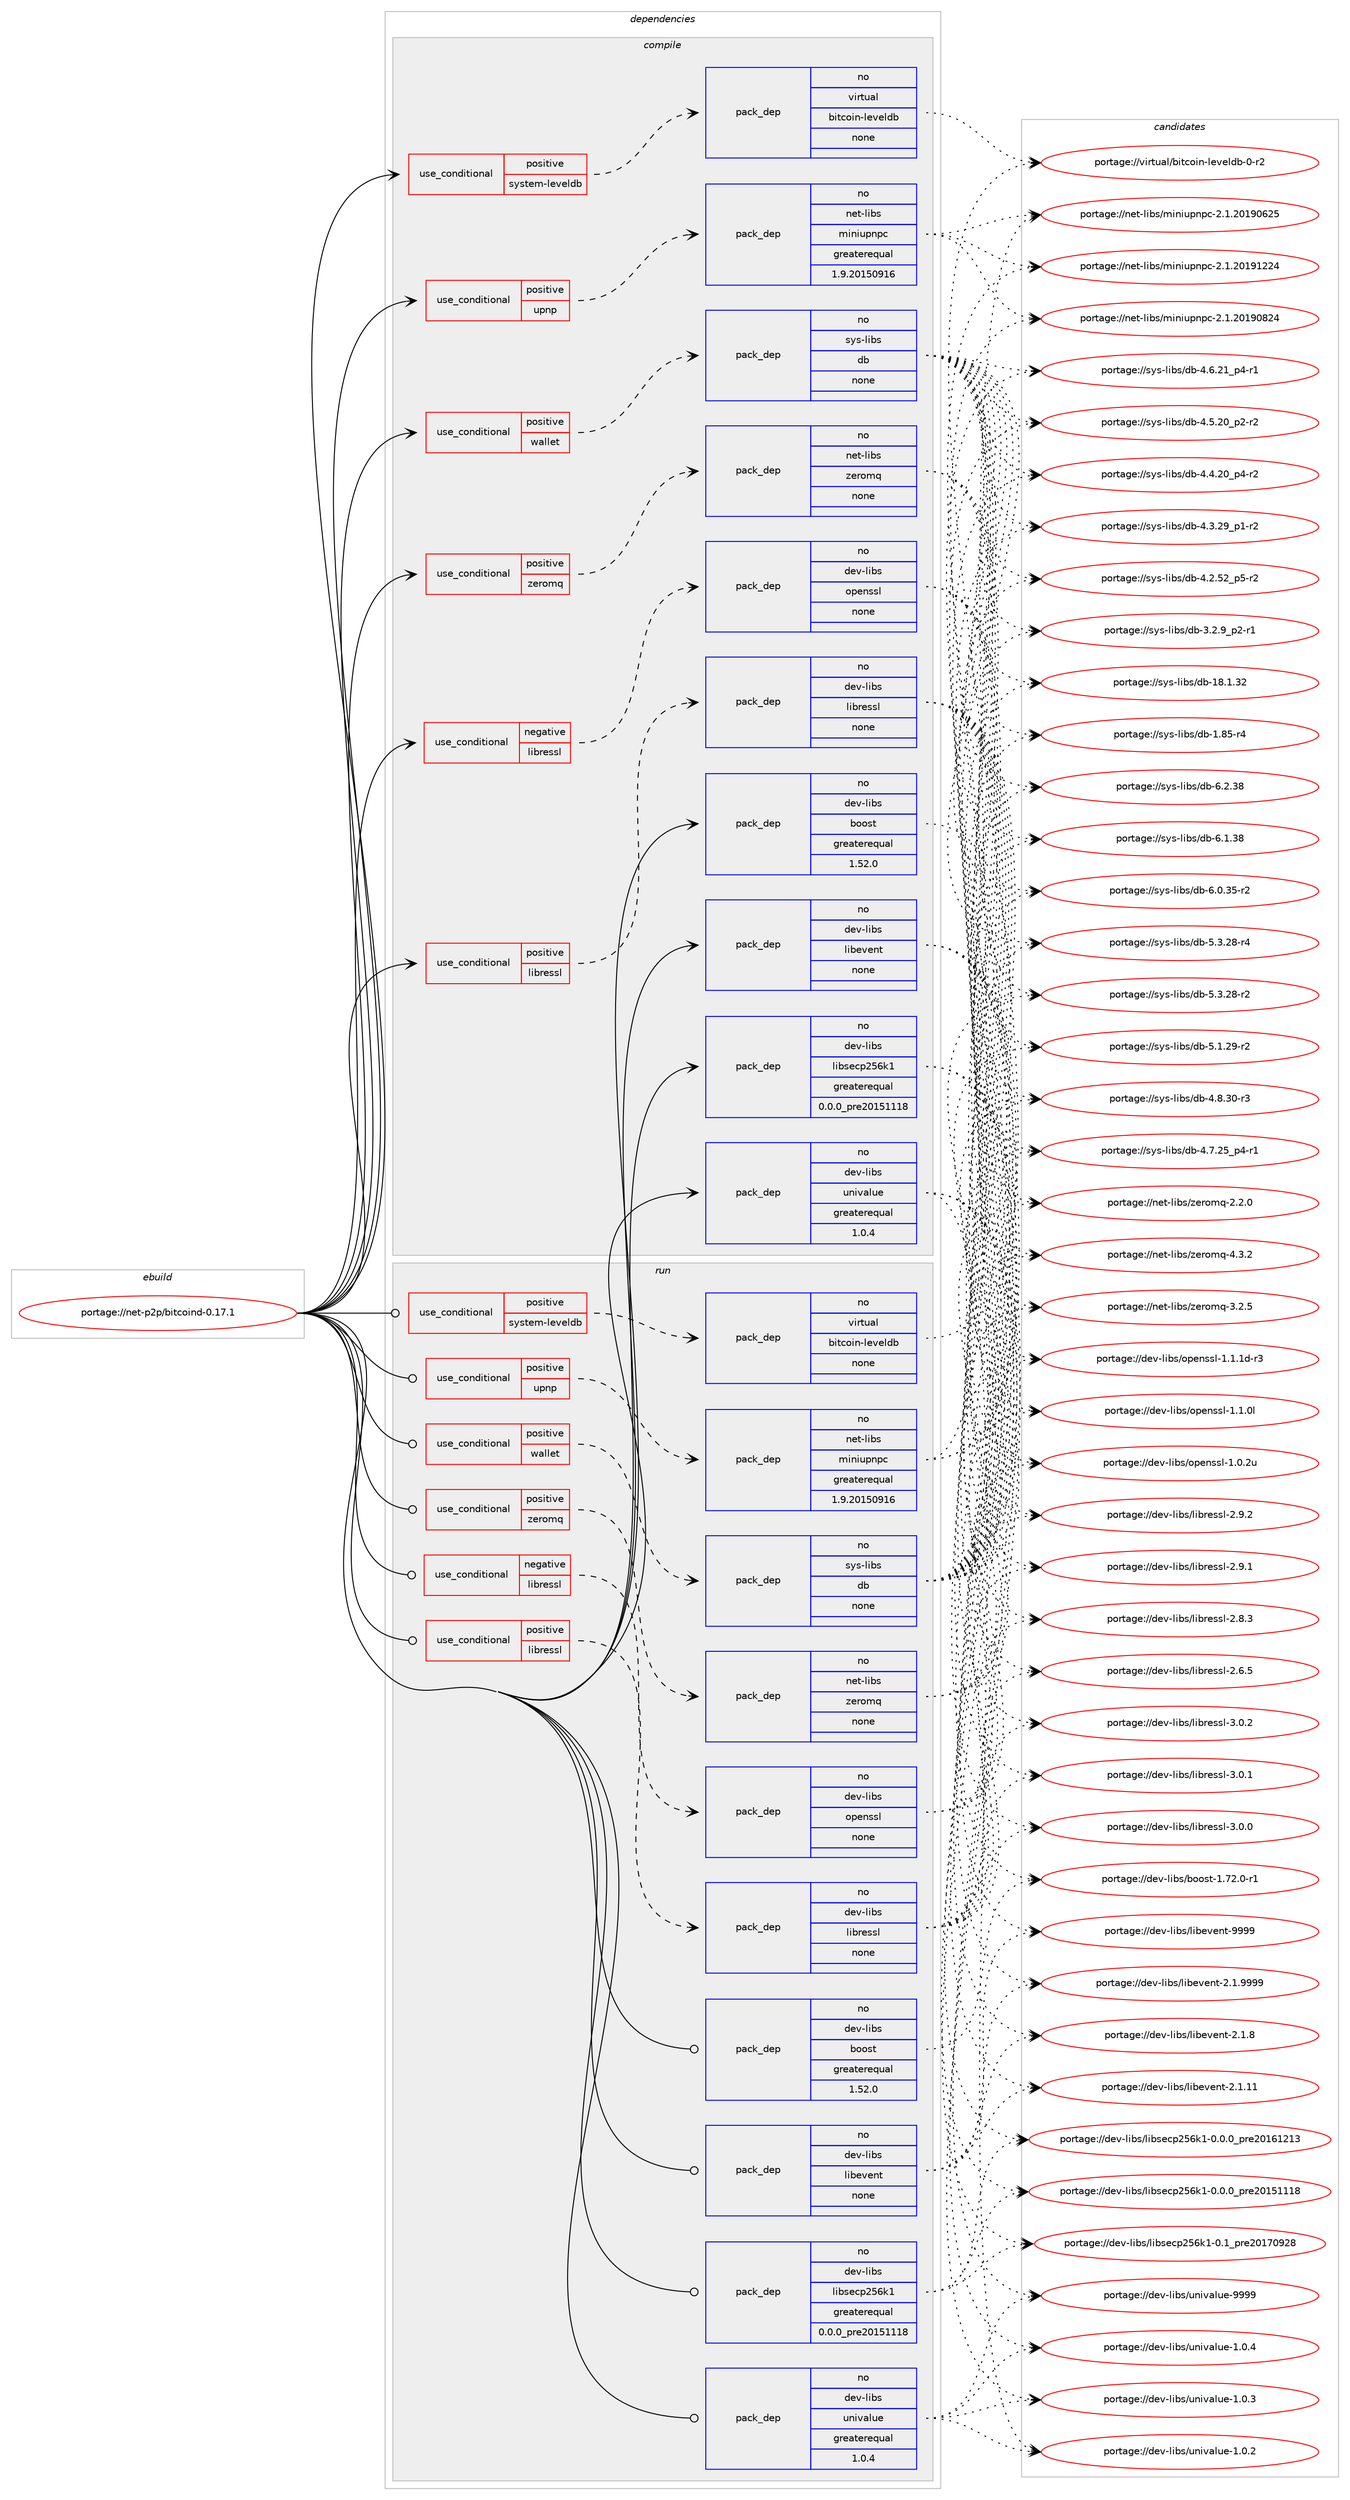 digraph prolog {

# *************
# Graph options
# *************

newrank=true;
concentrate=true;
compound=true;
graph [rankdir=LR,fontname=Helvetica,fontsize=10,ranksep=1.5];#, ranksep=2.5, nodesep=0.2];
edge  [arrowhead=vee];
node  [fontname=Helvetica,fontsize=10];

# **********
# The ebuild
# **********

subgraph cluster_leftcol {
color=gray;
rank=same;
label=<<i>ebuild</i>>;
id [label="portage://net-p2p/bitcoind-0.17.1", color=red, width=4, href="../net-p2p/bitcoind-0.17.1.svg"];
}

# ****************
# The dependencies
# ****************

subgraph cluster_midcol {
color=gray;
label=<<i>dependencies</i>>;
subgraph cluster_compile {
fillcolor="#eeeeee";
style=filled;
label=<<i>compile</i>>;
subgraph cond23990 {
dependency117550 [label=<<TABLE BORDER="0" CELLBORDER="1" CELLSPACING="0" CELLPADDING="4"><TR><TD ROWSPAN="3" CELLPADDING="10">use_conditional</TD></TR><TR><TD>negative</TD></TR><TR><TD>libressl</TD></TR></TABLE>>, shape=none, color=red];
subgraph pack91617 {
dependency117551 [label=<<TABLE BORDER="0" CELLBORDER="1" CELLSPACING="0" CELLPADDING="4" WIDTH="220"><TR><TD ROWSPAN="6" CELLPADDING="30">pack_dep</TD></TR><TR><TD WIDTH="110">no</TD></TR><TR><TD>dev-libs</TD></TR><TR><TD>openssl</TD></TR><TR><TD>none</TD></TR><TR><TD></TD></TR></TABLE>>, shape=none, color=blue];
}
dependency117550:e -> dependency117551:w [weight=20,style="dashed",arrowhead="vee"];
}
id:e -> dependency117550:w [weight=20,style="solid",arrowhead="vee"];
subgraph cond23991 {
dependency117552 [label=<<TABLE BORDER="0" CELLBORDER="1" CELLSPACING="0" CELLPADDING="4"><TR><TD ROWSPAN="3" CELLPADDING="10">use_conditional</TD></TR><TR><TD>positive</TD></TR><TR><TD>libressl</TD></TR></TABLE>>, shape=none, color=red];
subgraph pack91618 {
dependency117553 [label=<<TABLE BORDER="0" CELLBORDER="1" CELLSPACING="0" CELLPADDING="4" WIDTH="220"><TR><TD ROWSPAN="6" CELLPADDING="30">pack_dep</TD></TR><TR><TD WIDTH="110">no</TD></TR><TR><TD>dev-libs</TD></TR><TR><TD>libressl</TD></TR><TR><TD>none</TD></TR><TR><TD></TD></TR></TABLE>>, shape=none, color=blue];
}
dependency117552:e -> dependency117553:w [weight=20,style="dashed",arrowhead="vee"];
}
id:e -> dependency117552:w [weight=20,style="solid",arrowhead="vee"];
subgraph cond23992 {
dependency117554 [label=<<TABLE BORDER="0" CELLBORDER="1" CELLSPACING="0" CELLPADDING="4"><TR><TD ROWSPAN="3" CELLPADDING="10">use_conditional</TD></TR><TR><TD>positive</TD></TR><TR><TD>system-leveldb</TD></TR></TABLE>>, shape=none, color=red];
subgraph pack91619 {
dependency117555 [label=<<TABLE BORDER="0" CELLBORDER="1" CELLSPACING="0" CELLPADDING="4" WIDTH="220"><TR><TD ROWSPAN="6" CELLPADDING="30">pack_dep</TD></TR><TR><TD WIDTH="110">no</TD></TR><TR><TD>virtual</TD></TR><TR><TD>bitcoin-leveldb</TD></TR><TR><TD>none</TD></TR><TR><TD></TD></TR></TABLE>>, shape=none, color=blue];
}
dependency117554:e -> dependency117555:w [weight=20,style="dashed",arrowhead="vee"];
}
id:e -> dependency117554:w [weight=20,style="solid",arrowhead="vee"];
subgraph cond23993 {
dependency117556 [label=<<TABLE BORDER="0" CELLBORDER="1" CELLSPACING="0" CELLPADDING="4"><TR><TD ROWSPAN="3" CELLPADDING="10">use_conditional</TD></TR><TR><TD>positive</TD></TR><TR><TD>upnp</TD></TR></TABLE>>, shape=none, color=red];
subgraph pack91620 {
dependency117557 [label=<<TABLE BORDER="0" CELLBORDER="1" CELLSPACING="0" CELLPADDING="4" WIDTH="220"><TR><TD ROWSPAN="6" CELLPADDING="30">pack_dep</TD></TR><TR><TD WIDTH="110">no</TD></TR><TR><TD>net-libs</TD></TR><TR><TD>miniupnpc</TD></TR><TR><TD>greaterequal</TD></TR><TR><TD>1.9.20150916</TD></TR></TABLE>>, shape=none, color=blue];
}
dependency117556:e -> dependency117557:w [weight=20,style="dashed",arrowhead="vee"];
}
id:e -> dependency117556:w [weight=20,style="solid",arrowhead="vee"];
subgraph cond23994 {
dependency117558 [label=<<TABLE BORDER="0" CELLBORDER="1" CELLSPACING="0" CELLPADDING="4"><TR><TD ROWSPAN="3" CELLPADDING="10">use_conditional</TD></TR><TR><TD>positive</TD></TR><TR><TD>wallet</TD></TR></TABLE>>, shape=none, color=red];
subgraph pack91621 {
dependency117559 [label=<<TABLE BORDER="0" CELLBORDER="1" CELLSPACING="0" CELLPADDING="4" WIDTH="220"><TR><TD ROWSPAN="6" CELLPADDING="30">pack_dep</TD></TR><TR><TD WIDTH="110">no</TD></TR><TR><TD>sys-libs</TD></TR><TR><TD>db</TD></TR><TR><TD>none</TD></TR><TR><TD></TD></TR></TABLE>>, shape=none, color=blue];
}
dependency117558:e -> dependency117559:w [weight=20,style="dashed",arrowhead="vee"];
}
id:e -> dependency117558:w [weight=20,style="solid",arrowhead="vee"];
subgraph cond23995 {
dependency117560 [label=<<TABLE BORDER="0" CELLBORDER="1" CELLSPACING="0" CELLPADDING="4"><TR><TD ROWSPAN="3" CELLPADDING="10">use_conditional</TD></TR><TR><TD>positive</TD></TR><TR><TD>zeromq</TD></TR></TABLE>>, shape=none, color=red];
subgraph pack91622 {
dependency117561 [label=<<TABLE BORDER="0" CELLBORDER="1" CELLSPACING="0" CELLPADDING="4" WIDTH="220"><TR><TD ROWSPAN="6" CELLPADDING="30">pack_dep</TD></TR><TR><TD WIDTH="110">no</TD></TR><TR><TD>net-libs</TD></TR><TR><TD>zeromq</TD></TR><TR><TD>none</TD></TR><TR><TD></TD></TR></TABLE>>, shape=none, color=blue];
}
dependency117560:e -> dependency117561:w [weight=20,style="dashed",arrowhead="vee"];
}
id:e -> dependency117560:w [weight=20,style="solid",arrowhead="vee"];
subgraph pack91623 {
dependency117562 [label=<<TABLE BORDER="0" CELLBORDER="1" CELLSPACING="0" CELLPADDING="4" WIDTH="220"><TR><TD ROWSPAN="6" CELLPADDING="30">pack_dep</TD></TR><TR><TD WIDTH="110">no</TD></TR><TR><TD>dev-libs</TD></TR><TR><TD>boost</TD></TR><TR><TD>greaterequal</TD></TR><TR><TD>1.52.0</TD></TR></TABLE>>, shape=none, color=blue];
}
id:e -> dependency117562:w [weight=20,style="solid",arrowhead="vee"];
subgraph pack91624 {
dependency117563 [label=<<TABLE BORDER="0" CELLBORDER="1" CELLSPACING="0" CELLPADDING="4" WIDTH="220"><TR><TD ROWSPAN="6" CELLPADDING="30">pack_dep</TD></TR><TR><TD WIDTH="110">no</TD></TR><TR><TD>dev-libs</TD></TR><TR><TD>libevent</TD></TR><TR><TD>none</TD></TR><TR><TD></TD></TR></TABLE>>, shape=none, color=blue];
}
id:e -> dependency117563:w [weight=20,style="solid",arrowhead="vee"];
subgraph pack91625 {
dependency117564 [label=<<TABLE BORDER="0" CELLBORDER="1" CELLSPACING="0" CELLPADDING="4" WIDTH="220"><TR><TD ROWSPAN="6" CELLPADDING="30">pack_dep</TD></TR><TR><TD WIDTH="110">no</TD></TR><TR><TD>dev-libs</TD></TR><TR><TD>libsecp256k1</TD></TR><TR><TD>greaterequal</TD></TR><TR><TD>0.0.0_pre20151118</TD></TR></TABLE>>, shape=none, color=blue];
}
id:e -> dependency117564:w [weight=20,style="solid",arrowhead="vee"];
subgraph pack91626 {
dependency117565 [label=<<TABLE BORDER="0" CELLBORDER="1" CELLSPACING="0" CELLPADDING="4" WIDTH="220"><TR><TD ROWSPAN="6" CELLPADDING="30">pack_dep</TD></TR><TR><TD WIDTH="110">no</TD></TR><TR><TD>dev-libs</TD></TR><TR><TD>univalue</TD></TR><TR><TD>greaterequal</TD></TR><TR><TD>1.0.4</TD></TR></TABLE>>, shape=none, color=blue];
}
id:e -> dependency117565:w [weight=20,style="solid",arrowhead="vee"];
}
subgraph cluster_compileandrun {
fillcolor="#eeeeee";
style=filled;
label=<<i>compile and run</i>>;
}
subgraph cluster_run {
fillcolor="#eeeeee";
style=filled;
label=<<i>run</i>>;
subgraph cond23996 {
dependency117566 [label=<<TABLE BORDER="0" CELLBORDER="1" CELLSPACING="0" CELLPADDING="4"><TR><TD ROWSPAN="3" CELLPADDING="10">use_conditional</TD></TR><TR><TD>negative</TD></TR><TR><TD>libressl</TD></TR></TABLE>>, shape=none, color=red];
subgraph pack91627 {
dependency117567 [label=<<TABLE BORDER="0" CELLBORDER="1" CELLSPACING="0" CELLPADDING="4" WIDTH="220"><TR><TD ROWSPAN="6" CELLPADDING="30">pack_dep</TD></TR><TR><TD WIDTH="110">no</TD></TR><TR><TD>dev-libs</TD></TR><TR><TD>openssl</TD></TR><TR><TD>none</TD></TR><TR><TD></TD></TR></TABLE>>, shape=none, color=blue];
}
dependency117566:e -> dependency117567:w [weight=20,style="dashed",arrowhead="vee"];
}
id:e -> dependency117566:w [weight=20,style="solid",arrowhead="odot"];
subgraph cond23997 {
dependency117568 [label=<<TABLE BORDER="0" CELLBORDER="1" CELLSPACING="0" CELLPADDING="4"><TR><TD ROWSPAN="3" CELLPADDING="10">use_conditional</TD></TR><TR><TD>positive</TD></TR><TR><TD>libressl</TD></TR></TABLE>>, shape=none, color=red];
subgraph pack91628 {
dependency117569 [label=<<TABLE BORDER="0" CELLBORDER="1" CELLSPACING="0" CELLPADDING="4" WIDTH="220"><TR><TD ROWSPAN="6" CELLPADDING="30">pack_dep</TD></TR><TR><TD WIDTH="110">no</TD></TR><TR><TD>dev-libs</TD></TR><TR><TD>libressl</TD></TR><TR><TD>none</TD></TR><TR><TD></TD></TR></TABLE>>, shape=none, color=blue];
}
dependency117568:e -> dependency117569:w [weight=20,style="dashed",arrowhead="vee"];
}
id:e -> dependency117568:w [weight=20,style="solid",arrowhead="odot"];
subgraph cond23998 {
dependency117570 [label=<<TABLE BORDER="0" CELLBORDER="1" CELLSPACING="0" CELLPADDING="4"><TR><TD ROWSPAN="3" CELLPADDING="10">use_conditional</TD></TR><TR><TD>positive</TD></TR><TR><TD>system-leveldb</TD></TR></TABLE>>, shape=none, color=red];
subgraph pack91629 {
dependency117571 [label=<<TABLE BORDER="0" CELLBORDER="1" CELLSPACING="0" CELLPADDING="4" WIDTH="220"><TR><TD ROWSPAN="6" CELLPADDING="30">pack_dep</TD></TR><TR><TD WIDTH="110">no</TD></TR><TR><TD>virtual</TD></TR><TR><TD>bitcoin-leveldb</TD></TR><TR><TD>none</TD></TR><TR><TD></TD></TR></TABLE>>, shape=none, color=blue];
}
dependency117570:e -> dependency117571:w [weight=20,style="dashed",arrowhead="vee"];
}
id:e -> dependency117570:w [weight=20,style="solid",arrowhead="odot"];
subgraph cond23999 {
dependency117572 [label=<<TABLE BORDER="0" CELLBORDER="1" CELLSPACING="0" CELLPADDING="4"><TR><TD ROWSPAN="3" CELLPADDING="10">use_conditional</TD></TR><TR><TD>positive</TD></TR><TR><TD>upnp</TD></TR></TABLE>>, shape=none, color=red];
subgraph pack91630 {
dependency117573 [label=<<TABLE BORDER="0" CELLBORDER="1" CELLSPACING="0" CELLPADDING="4" WIDTH="220"><TR><TD ROWSPAN="6" CELLPADDING="30">pack_dep</TD></TR><TR><TD WIDTH="110">no</TD></TR><TR><TD>net-libs</TD></TR><TR><TD>miniupnpc</TD></TR><TR><TD>greaterequal</TD></TR><TR><TD>1.9.20150916</TD></TR></TABLE>>, shape=none, color=blue];
}
dependency117572:e -> dependency117573:w [weight=20,style="dashed",arrowhead="vee"];
}
id:e -> dependency117572:w [weight=20,style="solid",arrowhead="odot"];
subgraph cond24000 {
dependency117574 [label=<<TABLE BORDER="0" CELLBORDER="1" CELLSPACING="0" CELLPADDING="4"><TR><TD ROWSPAN="3" CELLPADDING="10">use_conditional</TD></TR><TR><TD>positive</TD></TR><TR><TD>wallet</TD></TR></TABLE>>, shape=none, color=red];
subgraph pack91631 {
dependency117575 [label=<<TABLE BORDER="0" CELLBORDER="1" CELLSPACING="0" CELLPADDING="4" WIDTH="220"><TR><TD ROWSPAN="6" CELLPADDING="30">pack_dep</TD></TR><TR><TD WIDTH="110">no</TD></TR><TR><TD>sys-libs</TD></TR><TR><TD>db</TD></TR><TR><TD>none</TD></TR><TR><TD></TD></TR></TABLE>>, shape=none, color=blue];
}
dependency117574:e -> dependency117575:w [weight=20,style="dashed",arrowhead="vee"];
}
id:e -> dependency117574:w [weight=20,style="solid",arrowhead="odot"];
subgraph cond24001 {
dependency117576 [label=<<TABLE BORDER="0" CELLBORDER="1" CELLSPACING="0" CELLPADDING="4"><TR><TD ROWSPAN="3" CELLPADDING="10">use_conditional</TD></TR><TR><TD>positive</TD></TR><TR><TD>zeromq</TD></TR></TABLE>>, shape=none, color=red];
subgraph pack91632 {
dependency117577 [label=<<TABLE BORDER="0" CELLBORDER="1" CELLSPACING="0" CELLPADDING="4" WIDTH="220"><TR><TD ROWSPAN="6" CELLPADDING="30">pack_dep</TD></TR><TR><TD WIDTH="110">no</TD></TR><TR><TD>net-libs</TD></TR><TR><TD>zeromq</TD></TR><TR><TD>none</TD></TR><TR><TD></TD></TR></TABLE>>, shape=none, color=blue];
}
dependency117576:e -> dependency117577:w [weight=20,style="dashed",arrowhead="vee"];
}
id:e -> dependency117576:w [weight=20,style="solid",arrowhead="odot"];
subgraph pack91633 {
dependency117578 [label=<<TABLE BORDER="0" CELLBORDER="1" CELLSPACING="0" CELLPADDING="4" WIDTH="220"><TR><TD ROWSPAN="6" CELLPADDING="30">pack_dep</TD></TR><TR><TD WIDTH="110">no</TD></TR><TR><TD>dev-libs</TD></TR><TR><TD>boost</TD></TR><TR><TD>greaterequal</TD></TR><TR><TD>1.52.0</TD></TR></TABLE>>, shape=none, color=blue];
}
id:e -> dependency117578:w [weight=20,style="solid",arrowhead="odot"];
subgraph pack91634 {
dependency117579 [label=<<TABLE BORDER="0" CELLBORDER="1" CELLSPACING="0" CELLPADDING="4" WIDTH="220"><TR><TD ROWSPAN="6" CELLPADDING="30">pack_dep</TD></TR><TR><TD WIDTH="110">no</TD></TR><TR><TD>dev-libs</TD></TR><TR><TD>libevent</TD></TR><TR><TD>none</TD></TR><TR><TD></TD></TR></TABLE>>, shape=none, color=blue];
}
id:e -> dependency117579:w [weight=20,style="solid",arrowhead="odot"];
subgraph pack91635 {
dependency117580 [label=<<TABLE BORDER="0" CELLBORDER="1" CELLSPACING="0" CELLPADDING="4" WIDTH="220"><TR><TD ROWSPAN="6" CELLPADDING="30">pack_dep</TD></TR><TR><TD WIDTH="110">no</TD></TR><TR><TD>dev-libs</TD></TR><TR><TD>libsecp256k1</TD></TR><TR><TD>greaterequal</TD></TR><TR><TD>0.0.0_pre20151118</TD></TR></TABLE>>, shape=none, color=blue];
}
id:e -> dependency117580:w [weight=20,style="solid",arrowhead="odot"];
subgraph pack91636 {
dependency117581 [label=<<TABLE BORDER="0" CELLBORDER="1" CELLSPACING="0" CELLPADDING="4" WIDTH="220"><TR><TD ROWSPAN="6" CELLPADDING="30">pack_dep</TD></TR><TR><TD WIDTH="110">no</TD></TR><TR><TD>dev-libs</TD></TR><TR><TD>univalue</TD></TR><TR><TD>greaterequal</TD></TR><TR><TD>1.0.4</TD></TR></TABLE>>, shape=none, color=blue];
}
id:e -> dependency117581:w [weight=20,style="solid",arrowhead="odot"];
}
}

# **************
# The candidates
# **************

subgraph cluster_choices {
rank=same;
color=gray;
label=<<i>candidates</i>>;

subgraph choice91617 {
color=black;
nodesep=1;
choice1001011184510810598115471111121011101151151084549464946491004511451 [label="portage://dev-libs/openssl-1.1.1d-r3", color=red, width=4,href="../dev-libs/openssl-1.1.1d-r3.svg"];
choice100101118451081059811547111112101110115115108454946494648108 [label="portage://dev-libs/openssl-1.1.0l", color=red, width=4,href="../dev-libs/openssl-1.1.0l.svg"];
choice100101118451081059811547111112101110115115108454946484650117 [label="portage://dev-libs/openssl-1.0.2u", color=red, width=4,href="../dev-libs/openssl-1.0.2u.svg"];
dependency117551:e -> choice1001011184510810598115471111121011101151151084549464946491004511451:w [style=dotted,weight="100"];
dependency117551:e -> choice100101118451081059811547111112101110115115108454946494648108:w [style=dotted,weight="100"];
dependency117551:e -> choice100101118451081059811547111112101110115115108454946484650117:w [style=dotted,weight="100"];
}
subgraph choice91618 {
color=black;
nodesep=1;
choice10010111845108105981154710810598114101115115108455146484650 [label="portage://dev-libs/libressl-3.0.2", color=red, width=4,href="../dev-libs/libressl-3.0.2.svg"];
choice10010111845108105981154710810598114101115115108455146484649 [label="portage://dev-libs/libressl-3.0.1", color=red, width=4,href="../dev-libs/libressl-3.0.1.svg"];
choice10010111845108105981154710810598114101115115108455146484648 [label="portage://dev-libs/libressl-3.0.0", color=red, width=4,href="../dev-libs/libressl-3.0.0.svg"];
choice10010111845108105981154710810598114101115115108455046574650 [label="portage://dev-libs/libressl-2.9.2", color=red, width=4,href="../dev-libs/libressl-2.9.2.svg"];
choice10010111845108105981154710810598114101115115108455046574649 [label="portage://dev-libs/libressl-2.9.1", color=red, width=4,href="../dev-libs/libressl-2.9.1.svg"];
choice10010111845108105981154710810598114101115115108455046564651 [label="portage://dev-libs/libressl-2.8.3", color=red, width=4,href="../dev-libs/libressl-2.8.3.svg"];
choice10010111845108105981154710810598114101115115108455046544653 [label="portage://dev-libs/libressl-2.6.5", color=red, width=4,href="../dev-libs/libressl-2.6.5.svg"];
dependency117553:e -> choice10010111845108105981154710810598114101115115108455146484650:w [style=dotted,weight="100"];
dependency117553:e -> choice10010111845108105981154710810598114101115115108455146484649:w [style=dotted,weight="100"];
dependency117553:e -> choice10010111845108105981154710810598114101115115108455146484648:w [style=dotted,weight="100"];
dependency117553:e -> choice10010111845108105981154710810598114101115115108455046574650:w [style=dotted,weight="100"];
dependency117553:e -> choice10010111845108105981154710810598114101115115108455046574649:w [style=dotted,weight="100"];
dependency117553:e -> choice10010111845108105981154710810598114101115115108455046564651:w [style=dotted,weight="100"];
dependency117553:e -> choice10010111845108105981154710810598114101115115108455046544653:w [style=dotted,weight="100"];
}
subgraph choice91619 {
color=black;
nodesep=1;
choice11810511411611797108479810511699111105110451081011181011081009845484511450 [label="portage://virtual/bitcoin-leveldb-0-r2", color=red, width=4,href="../virtual/bitcoin-leveldb-0-r2.svg"];
dependency117555:e -> choice11810511411611797108479810511699111105110451081011181011081009845484511450:w [style=dotted,weight="100"];
}
subgraph choice91620 {
color=black;
nodesep=1;
choice1101011164510810598115471091051101051171121101129945504649465048495749505052 [label="portage://net-libs/miniupnpc-2.1.20191224", color=red, width=4,href="../net-libs/miniupnpc-2.1.20191224.svg"];
choice1101011164510810598115471091051101051171121101129945504649465048495748565052 [label="portage://net-libs/miniupnpc-2.1.20190824", color=red, width=4,href="../net-libs/miniupnpc-2.1.20190824.svg"];
choice1101011164510810598115471091051101051171121101129945504649465048495748545053 [label="portage://net-libs/miniupnpc-2.1.20190625", color=red, width=4,href="../net-libs/miniupnpc-2.1.20190625.svg"];
dependency117557:e -> choice1101011164510810598115471091051101051171121101129945504649465048495749505052:w [style=dotted,weight="100"];
dependency117557:e -> choice1101011164510810598115471091051101051171121101129945504649465048495748565052:w [style=dotted,weight="100"];
dependency117557:e -> choice1101011164510810598115471091051101051171121101129945504649465048495748545053:w [style=dotted,weight="100"];
}
subgraph choice91621 {
color=black;
nodesep=1;
choice1151211154510810598115471009845544650465156 [label="portage://sys-libs/db-6.2.38", color=red, width=4,href="../sys-libs/db-6.2.38.svg"];
choice1151211154510810598115471009845544649465156 [label="portage://sys-libs/db-6.1.38", color=red, width=4,href="../sys-libs/db-6.1.38.svg"];
choice11512111545108105981154710098455446484651534511450 [label="portage://sys-libs/db-6.0.35-r2", color=red, width=4,href="../sys-libs/db-6.0.35-r2.svg"];
choice11512111545108105981154710098455346514650564511452 [label="portage://sys-libs/db-5.3.28-r4", color=red, width=4,href="../sys-libs/db-5.3.28-r4.svg"];
choice11512111545108105981154710098455346514650564511450 [label="portage://sys-libs/db-5.3.28-r2", color=red, width=4,href="../sys-libs/db-5.3.28-r2.svg"];
choice11512111545108105981154710098455346494650574511450 [label="portage://sys-libs/db-5.1.29-r2", color=red, width=4,href="../sys-libs/db-5.1.29-r2.svg"];
choice11512111545108105981154710098455246564651484511451 [label="portage://sys-libs/db-4.8.30-r3", color=red, width=4,href="../sys-libs/db-4.8.30-r3.svg"];
choice115121115451081059811547100984552465546505395112524511449 [label="portage://sys-libs/db-4.7.25_p4-r1", color=red, width=4,href="../sys-libs/db-4.7.25_p4-r1.svg"];
choice115121115451081059811547100984552465446504995112524511449 [label="portage://sys-libs/db-4.6.21_p4-r1", color=red, width=4,href="../sys-libs/db-4.6.21_p4-r1.svg"];
choice115121115451081059811547100984552465346504895112504511450 [label="portage://sys-libs/db-4.5.20_p2-r2", color=red, width=4,href="../sys-libs/db-4.5.20_p2-r2.svg"];
choice115121115451081059811547100984552465246504895112524511450 [label="portage://sys-libs/db-4.4.20_p4-r2", color=red, width=4,href="../sys-libs/db-4.4.20_p4-r2.svg"];
choice115121115451081059811547100984552465146505795112494511450 [label="portage://sys-libs/db-4.3.29_p1-r2", color=red, width=4,href="../sys-libs/db-4.3.29_p1-r2.svg"];
choice115121115451081059811547100984552465046535095112534511450 [label="portage://sys-libs/db-4.2.52_p5-r2", color=red, width=4,href="../sys-libs/db-4.2.52_p5-r2.svg"];
choice1151211154510810598115471009845514650465795112504511449 [label="portage://sys-libs/db-3.2.9_p2-r1", color=red, width=4,href="../sys-libs/db-3.2.9_p2-r1.svg"];
choice115121115451081059811547100984549564649465150 [label="portage://sys-libs/db-18.1.32", color=red, width=4,href="../sys-libs/db-18.1.32.svg"];
choice1151211154510810598115471009845494656534511452 [label="portage://sys-libs/db-1.85-r4", color=red, width=4,href="../sys-libs/db-1.85-r4.svg"];
dependency117559:e -> choice1151211154510810598115471009845544650465156:w [style=dotted,weight="100"];
dependency117559:e -> choice1151211154510810598115471009845544649465156:w [style=dotted,weight="100"];
dependency117559:e -> choice11512111545108105981154710098455446484651534511450:w [style=dotted,weight="100"];
dependency117559:e -> choice11512111545108105981154710098455346514650564511452:w [style=dotted,weight="100"];
dependency117559:e -> choice11512111545108105981154710098455346514650564511450:w [style=dotted,weight="100"];
dependency117559:e -> choice11512111545108105981154710098455346494650574511450:w [style=dotted,weight="100"];
dependency117559:e -> choice11512111545108105981154710098455246564651484511451:w [style=dotted,weight="100"];
dependency117559:e -> choice115121115451081059811547100984552465546505395112524511449:w [style=dotted,weight="100"];
dependency117559:e -> choice115121115451081059811547100984552465446504995112524511449:w [style=dotted,weight="100"];
dependency117559:e -> choice115121115451081059811547100984552465346504895112504511450:w [style=dotted,weight="100"];
dependency117559:e -> choice115121115451081059811547100984552465246504895112524511450:w [style=dotted,weight="100"];
dependency117559:e -> choice115121115451081059811547100984552465146505795112494511450:w [style=dotted,weight="100"];
dependency117559:e -> choice115121115451081059811547100984552465046535095112534511450:w [style=dotted,weight="100"];
dependency117559:e -> choice1151211154510810598115471009845514650465795112504511449:w [style=dotted,weight="100"];
dependency117559:e -> choice115121115451081059811547100984549564649465150:w [style=dotted,weight="100"];
dependency117559:e -> choice1151211154510810598115471009845494656534511452:w [style=dotted,weight="100"];
}
subgraph choice91622 {
color=black;
nodesep=1;
choice110101116451081059811547122101114111109113455246514650 [label="portage://net-libs/zeromq-4.3.2", color=red, width=4,href="../net-libs/zeromq-4.3.2.svg"];
choice110101116451081059811547122101114111109113455146504653 [label="portage://net-libs/zeromq-3.2.5", color=red, width=4,href="../net-libs/zeromq-3.2.5.svg"];
choice110101116451081059811547122101114111109113455046504648 [label="portage://net-libs/zeromq-2.2.0", color=red, width=4,href="../net-libs/zeromq-2.2.0.svg"];
dependency117561:e -> choice110101116451081059811547122101114111109113455246514650:w [style=dotted,weight="100"];
dependency117561:e -> choice110101116451081059811547122101114111109113455146504653:w [style=dotted,weight="100"];
dependency117561:e -> choice110101116451081059811547122101114111109113455046504648:w [style=dotted,weight="100"];
}
subgraph choice91623 {
color=black;
nodesep=1;
choice10010111845108105981154798111111115116454946555046484511449 [label="portage://dev-libs/boost-1.72.0-r1", color=red, width=4,href="../dev-libs/boost-1.72.0-r1.svg"];
dependency117562:e -> choice10010111845108105981154798111111115116454946555046484511449:w [style=dotted,weight="100"];
}
subgraph choice91624 {
color=black;
nodesep=1;
choice100101118451081059811547108105981011181011101164557575757 [label="portage://dev-libs/libevent-9999", color=red, width=4,href="../dev-libs/libevent-9999.svg"];
choice10010111845108105981154710810598101118101110116455046494657575757 [label="portage://dev-libs/libevent-2.1.9999", color=red, width=4,href="../dev-libs/libevent-2.1.9999.svg"];
choice10010111845108105981154710810598101118101110116455046494656 [label="portage://dev-libs/libevent-2.1.8", color=red, width=4,href="../dev-libs/libevent-2.1.8.svg"];
choice1001011184510810598115471081059810111810111011645504649464949 [label="portage://dev-libs/libevent-2.1.11", color=red, width=4,href="../dev-libs/libevent-2.1.11.svg"];
dependency117563:e -> choice100101118451081059811547108105981011181011101164557575757:w [style=dotted,weight="100"];
dependency117563:e -> choice10010111845108105981154710810598101118101110116455046494657575757:w [style=dotted,weight="100"];
dependency117563:e -> choice10010111845108105981154710810598101118101110116455046494656:w [style=dotted,weight="100"];
dependency117563:e -> choice1001011184510810598115471081059810111810111011645504649464949:w [style=dotted,weight="100"];
}
subgraph choice91625 {
color=black;
nodesep=1;
choice10010111845108105981154710810598115101991125053541074945484649951121141015048495548575056 [label="portage://dev-libs/libsecp256k1-0.1_pre20170928", color=red, width=4,href="../dev-libs/libsecp256k1-0.1_pre20170928.svg"];
choice100101118451081059811547108105981151019911250535410749454846484648951121141015048495449504951 [label="portage://dev-libs/libsecp256k1-0.0.0_pre20161213", color=red, width=4,href="../dev-libs/libsecp256k1-0.0.0_pre20161213.svg"];
choice100101118451081059811547108105981151019911250535410749454846484648951121141015048495349494956 [label="portage://dev-libs/libsecp256k1-0.0.0_pre20151118", color=red, width=4,href="../dev-libs/libsecp256k1-0.0.0_pre20151118.svg"];
dependency117564:e -> choice10010111845108105981154710810598115101991125053541074945484649951121141015048495548575056:w [style=dotted,weight="100"];
dependency117564:e -> choice100101118451081059811547108105981151019911250535410749454846484648951121141015048495449504951:w [style=dotted,weight="100"];
dependency117564:e -> choice100101118451081059811547108105981151019911250535410749454846484648951121141015048495349494956:w [style=dotted,weight="100"];
}
subgraph choice91626 {
color=black;
nodesep=1;
choice100101118451081059811547117110105118971081171014557575757 [label="portage://dev-libs/univalue-9999", color=red, width=4,href="../dev-libs/univalue-9999.svg"];
choice10010111845108105981154711711010511897108117101454946484652 [label="portage://dev-libs/univalue-1.0.4", color=red, width=4,href="../dev-libs/univalue-1.0.4.svg"];
choice10010111845108105981154711711010511897108117101454946484651 [label="portage://dev-libs/univalue-1.0.3", color=red, width=4,href="../dev-libs/univalue-1.0.3.svg"];
choice10010111845108105981154711711010511897108117101454946484650 [label="portage://dev-libs/univalue-1.0.2", color=red, width=4,href="../dev-libs/univalue-1.0.2.svg"];
dependency117565:e -> choice100101118451081059811547117110105118971081171014557575757:w [style=dotted,weight="100"];
dependency117565:e -> choice10010111845108105981154711711010511897108117101454946484652:w [style=dotted,weight="100"];
dependency117565:e -> choice10010111845108105981154711711010511897108117101454946484651:w [style=dotted,weight="100"];
dependency117565:e -> choice10010111845108105981154711711010511897108117101454946484650:w [style=dotted,weight="100"];
}
subgraph choice91627 {
color=black;
nodesep=1;
choice1001011184510810598115471111121011101151151084549464946491004511451 [label="portage://dev-libs/openssl-1.1.1d-r3", color=red, width=4,href="../dev-libs/openssl-1.1.1d-r3.svg"];
choice100101118451081059811547111112101110115115108454946494648108 [label="portage://dev-libs/openssl-1.1.0l", color=red, width=4,href="../dev-libs/openssl-1.1.0l.svg"];
choice100101118451081059811547111112101110115115108454946484650117 [label="portage://dev-libs/openssl-1.0.2u", color=red, width=4,href="../dev-libs/openssl-1.0.2u.svg"];
dependency117567:e -> choice1001011184510810598115471111121011101151151084549464946491004511451:w [style=dotted,weight="100"];
dependency117567:e -> choice100101118451081059811547111112101110115115108454946494648108:w [style=dotted,weight="100"];
dependency117567:e -> choice100101118451081059811547111112101110115115108454946484650117:w [style=dotted,weight="100"];
}
subgraph choice91628 {
color=black;
nodesep=1;
choice10010111845108105981154710810598114101115115108455146484650 [label="portage://dev-libs/libressl-3.0.2", color=red, width=4,href="../dev-libs/libressl-3.0.2.svg"];
choice10010111845108105981154710810598114101115115108455146484649 [label="portage://dev-libs/libressl-3.0.1", color=red, width=4,href="../dev-libs/libressl-3.0.1.svg"];
choice10010111845108105981154710810598114101115115108455146484648 [label="portage://dev-libs/libressl-3.0.0", color=red, width=4,href="../dev-libs/libressl-3.0.0.svg"];
choice10010111845108105981154710810598114101115115108455046574650 [label="portage://dev-libs/libressl-2.9.2", color=red, width=4,href="../dev-libs/libressl-2.9.2.svg"];
choice10010111845108105981154710810598114101115115108455046574649 [label="portage://dev-libs/libressl-2.9.1", color=red, width=4,href="../dev-libs/libressl-2.9.1.svg"];
choice10010111845108105981154710810598114101115115108455046564651 [label="portage://dev-libs/libressl-2.8.3", color=red, width=4,href="../dev-libs/libressl-2.8.3.svg"];
choice10010111845108105981154710810598114101115115108455046544653 [label="portage://dev-libs/libressl-2.6.5", color=red, width=4,href="../dev-libs/libressl-2.6.5.svg"];
dependency117569:e -> choice10010111845108105981154710810598114101115115108455146484650:w [style=dotted,weight="100"];
dependency117569:e -> choice10010111845108105981154710810598114101115115108455146484649:w [style=dotted,weight="100"];
dependency117569:e -> choice10010111845108105981154710810598114101115115108455146484648:w [style=dotted,weight="100"];
dependency117569:e -> choice10010111845108105981154710810598114101115115108455046574650:w [style=dotted,weight="100"];
dependency117569:e -> choice10010111845108105981154710810598114101115115108455046574649:w [style=dotted,weight="100"];
dependency117569:e -> choice10010111845108105981154710810598114101115115108455046564651:w [style=dotted,weight="100"];
dependency117569:e -> choice10010111845108105981154710810598114101115115108455046544653:w [style=dotted,weight="100"];
}
subgraph choice91629 {
color=black;
nodesep=1;
choice11810511411611797108479810511699111105110451081011181011081009845484511450 [label="portage://virtual/bitcoin-leveldb-0-r2", color=red, width=4,href="../virtual/bitcoin-leveldb-0-r2.svg"];
dependency117571:e -> choice11810511411611797108479810511699111105110451081011181011081009845484511450:w [style=dotted,weight="100"];
}
subgraph choice91630 {
color=black;
nodesep=1;
choice1101011164510810598115471091051101051171121101129945504649465048495749505052 [label="portage://net-libs/miniupnpc-2.1.20191224", color=red, width=4,href="../net-libs/miniupnpc-2.1.20191224.svg"];
choice1101011164510810598115471091051101051171121101129945504649465048495748565052 [label="portage://net-libs/miniupnpc-2.1.20190824", color=red, width=4,href="../net-libs/miniupnpc-2.1.20190824.svg"];
choice1101011164510810598115471091051101051171121101129945504649465048495748545053 [label="portage://net-libs/miniupnpc-2.1.20190625", color=red, width=4,href="../net-libs/miniupnpc-2.1.20190625.svg"];
dependency117573:e -> choice1101011164510810598115471091051101051171121101129945504649465048495749505052:w [style=dotted,weight="100"];
dependency117573:e -> choice1101011164510810598115471091051101051171121101129945504649465048495748565052:w [style=dotted,weight="100"];
dependency117573:e -> choice1101011164510810598115471091051101051171121101129945504649465048495748545053:w [style=dotted,weight="100"];
}
subgraph choice91631 {
color=black;
nodesep=1;
choice1151211154510810598115471009845544650465156 [label="portage://sys-libs/db-6.2.38", color=red, width=4,href="../sys-libs/db-6.2.38.svg"];
choice1151211154510810598115471009845544649465156 [label="portage://sys-libs/db-6.1.38", color=red, width=4,href="../sys-libs/db-6.1.38.svg"];
choice11512111545108105981154710098455446484651534511450 [label="portage://sys-libs/db-6.0.35-r2", color=red, width=4,href="../sys-libs/db-6.0.35-r2.svg"];
choice11512111545108105981154710098455346514650564511452 [label="portage://sys-libs/db-5.3.28-r4", color=red, width=4,href="../sys-libs/db-5.3.28-r4.svg"];
choice11512111545108105981154710098455346514650564511450 [label="portage://sys-libs/db-5.3.28-r2", color=red, width=4,href="../sys-libs/db-5.3.28-r2.svg"];
choice11512111545108105981154710098455346494650574511450 [label="portage://sys-libs/db-5.1.29-r2", color=red, width=4,href="../sys-libs/db-5.1.29-r2.svg"];
choice11512111545108105981154710098455246564651484511451 [label="portage://sys-libs/db-4.8.30-r3", color=red, width=4,href="../sys-libs/db-4.8.30-r3.svg"];
choice115121115451081059811547100984552465546505395112524511449 [label="portage://sys-libs/db-4.7.25_p4-r1", color=red, width=4,href="../sys-libs/db-4.7.25_p4-r1.svg"];
choice115121115451081059811547100984552465446504995112524511449 [label="portage://sys-libs/db-4.6.21_p4-r1", color=red, width=4,href="../sys-libs/db-4.6.21_p4-r1.svg"];
choice115121115451081059811547100984552465346504895112504511450 [label="portage://sys-libs/db-4.5.20_p2-r2", color=red, width=4,href="../sys-libs/db-4.5.20_p2-r2.svg"];
choice115121115451081059811547100984552465246504895112524511450 [label="portage://sys-libs/db-4.4.20_p4-r2", color=red, width=4,href="../sys-libs/db-4.4.20_p4-r2.svg"];
choice115121115451081059811547100984552465146505795112494511450 [label="portage://sys-libs/db-4.3.29_p1-r2", color=red, width=4,href="../sys-libs/db-4.3.29_p1-r2.svg"];
choice115121115451081059811547100984552465046535095112534511450 [label="portage://sys-libs/db-4.2.52_p5-r2", color=red, width=4,href="../sys-libs/db-4.2.52_p5-r2.svg"];
choice1151211154510810598115471009845514650465795112504511449 [label="portage://sys-libs/db-3.2.9_p2-r1", color=red, width=4,href="../sys-libs/db-3.2.9_p2-r1.svg"];
choice115121115451081059811547100984549564649465150 [label="portage://sys-libs/db-18.1.32", color=red, width=4,href="../sys-libs/db-18.1.32.svg"];
choice1151211154510810598115471009845494656534511452 [label="portage://sys-libs/db-1.85-r4", color=red, width=4,href="../sys-libs/db-1.85-r4.svg"];
dependency117575:e -> choice1151211154510810598115471009845544650465156:w [style=dotted,weight="100"];
dependency117575:e -> choice1151211154510810598115471009845544649465156:w [style=dotted,weight="100"];
dependency117575:e -> choice11512111545108105981154710098455446484651534511450:w [style=dotted,weight="100"];
dependency117575:e -> choice11512111545108105981154710098455346514650564511452:w [style=dotted,weight="100"];
dependency117575:e -> choice11512111545108105981154710098455346514650564511450:w [style=dotted,weight="100"];
dependency117575:e -> choice11512111545108105981154710098455346494650574511450:w [style=dotted,weight="100"];
dependency117575:e -> choice11512111545108105981154710098455246564651484511451:w [style=dotted,weight="100"];
dependency117575:e -> choice115121115451081059811547100984552465546505395112524511449:w [style=dotted,weight="100"];
dependency117575:e -> choice115121115451081059811547100984552465446504995112524511449:w [style=dotted,weight="100"];
dependency117575:e -> choice115121115451081059811547100984552465346504895112504511450:w [style=dotted,weight="100"];
dependency117575:e -> choice115121115451081059811547100984552465246504895112524511450:w [style=dotted,weight="100"];
dependency117575:e -> choice115121115451081059811547100984552465146505795112494511450:w [style=dotted,weight="100"];
dependency117575:e -> choice115121115451081059811547100984552465046535095112534511450:w [style=dotted,weight="100"];
dependency117575:e -> choice1151211154510810598115471009845514650465795112504511449:w [style=dotted,weight="100"];
dependency117575:e -> choice115121115451081059811547100984549564649465150:w [style=dotted,weight="100"];
dependency117575:e -> choice1151211154510810598115471009845494656534511452:w [style=dotted,weight="100"];
}
subgraph choice91632 {
color=black;
nodesep=1;
choice110101116451081059811547122101114111109113455246514650 [label="portage://net-libs/zeromq-4.3.2", color=red, width=4,href="../net-libs/zeromq-4.3.2.svg"];
choice110101116451081059811547122101114111109113455146504653 [label="portage://net-libs/zeromq-3.2.5", color=red, width=4,href="../net-libs/zeromq-3.2.5.svg"];
choice110101116451081059811547122101114111109113455046504648 [label="portage://net-libs/zeromq-2.2.0", color=red, width=4,href="../net-libs/zeromq-2.2.0.svg"];
dependency117577:e -> choice110101116451081059811547122101114111109113455246514650:w [style=dotted,weight="100"];
dependency117577:e -> choice110101116451081059811547122101114111109113455146504653:w [style=dotted,weight="100"];
dependency117577:e -> choice110101116451081059811547122101114111109113455046504648:w [style=dotted,weight="100"];
}
subgraph choice91633 {
color=black;
nodesep=1;
choice10010111845108105981154798111111115116454946555046484511449 [label="portage://dev-libs/boost-1.72.0-r1", color=red, width=4,href="../dev-libs/boost-1.72.0-r1.svg"];
dependency117578:e -> choice10010111845108105981154798111111115116454946555046484511449:w [style=dotted,weight="100"];
}
subgraph choice91634 {
color=black;
nodesep=1;
choice100101118451081059811547108105981011181011101164557575757 [label="portage://dev-libs/libevent-9999", color=red, width=4,href="../dev-libs/libevent-9999.svg"];
choice10010111845108105981154710810598101118101110116455046494657575757 [label="portage://dev-libs/libevent-2.1.9999", color=red, width=4,href="../dev-libs/libevent-2.1.9999.svg"];
choice10010111845108105981154710810598101118101110116455046494656 [label="portage://dev-libs/libevent-2.1.8", color=red, width=4,href="../dev-libs/libevent-2.1.8.svg"];
choice1001011184510810598115471081059810111810111011645504649464949 [label="portage://dev-libs/libevent-2.1.11", color=red, width=4,href="../dev-libs/libevent-2.1.11.svg"];
dependency117579:e -> choice100101118451081059811547108105981011181011101164557575757:w [style=dotted,weight="100"];
dependency117579:e -> choice10010111845108105981154710810598101118101110116455046494657575757:w [style=dotted,weight="100"];
dependency117579:e -> choice10010111845108105981154710810598101118101110116455046494656:w [style=dotted,weight="100"];
dependency117579:e -> choice1001011184510810598115471081059810111810111011645504649464949:w [style=dotted,weight="100"];
}
subgraph choice91635 {
color=black;
nodesep=1;
choice10010111845108105981154710810598115101991125053541074945484649951121141015048495548575056 [label="portage://dev-libs/libsecp256k1-0.1_pre20170928", color=red, width=4,href="../dev-libs/libsecp256k1-0.1_pre20170928.svg"];
choice100101118451081059811547108105981151019911250535410749454846484648951121141015048495449504951 [label="portage://dev-libs/libsecp256k1-0.0.0_pre20161213", color=red, width=4,href="../dev-libs/libsecp256k1-0.0.0_pre20161213.svg"];
choice100101118451081059811547108105981151019911250535410749454846484648951121141015048495349494956 [label="portage://dev-libs/libsecp256k1-0.0.0_pre20151118", color=red, width=4,href="../dev-libs/libsecp256k1-0.0.0_pre20151118.svg"];
dependency117580:e -> choice10010111845108105981154710810598115101991125053541074945484649951121141015048495548575056:w [style=dotted,weight="100"];
dependency117580:e -> choice100101118451081059811547108105981151019911250535410749454846484648951121141015048495449504951:w [style=dotted,weight="100"];
dependency117580:e -> choice100101118451081059811547108105981151019911250535410749454846484648951121141015048495349494956:w [style=dotted,weight="100"];
}
subgraph choice91636 {
color=black;
nodesep=1;
choice100101118451081059811547117110105118971081171014557575757 [label="portage://dev-libs/univalue-9999", color=red, width=4,href="../dev-libs/univalue-9999.svg"];
choice10010111845108105981154711711010511897108117101454946484652 [label="portage://dev-libs/univalue-1.0.4", color=red, width=4,href="../dev-libs/univalue-1.0.4.svg"];
choice10010111845108105981154711711010511897108117101454946484651 [label="portage://dev-libs/univalue-1.0.3", color=red, width=4,href="../dev-libs/univalue-1.0.3.svg"];
choice10010111845108105981154711711010511897108117101454946484650 [label="portage://dev-libs/univalue-1.0.2", color=red, width=4,href="../dev-libs/univalue-1.0.2.svg"];
dependency117581:e -> choice100101118451081059811547117110105118971081171014557575757:w [style=dotted,weight="100"];
dependency117581:e -> choice10010111845108105981154711711010511897108117101454946484652:w [style=dotted,weight="100"];
dependency117581:e -> choice10010111845108105981154711711010511897108117101454946484651:w [style=dotted,weight="100"];
dependency117581:e -> choice10010111845108105981154711711010511897108117101454946484650:w [style=dotted,weight="100"];
}
}

}
